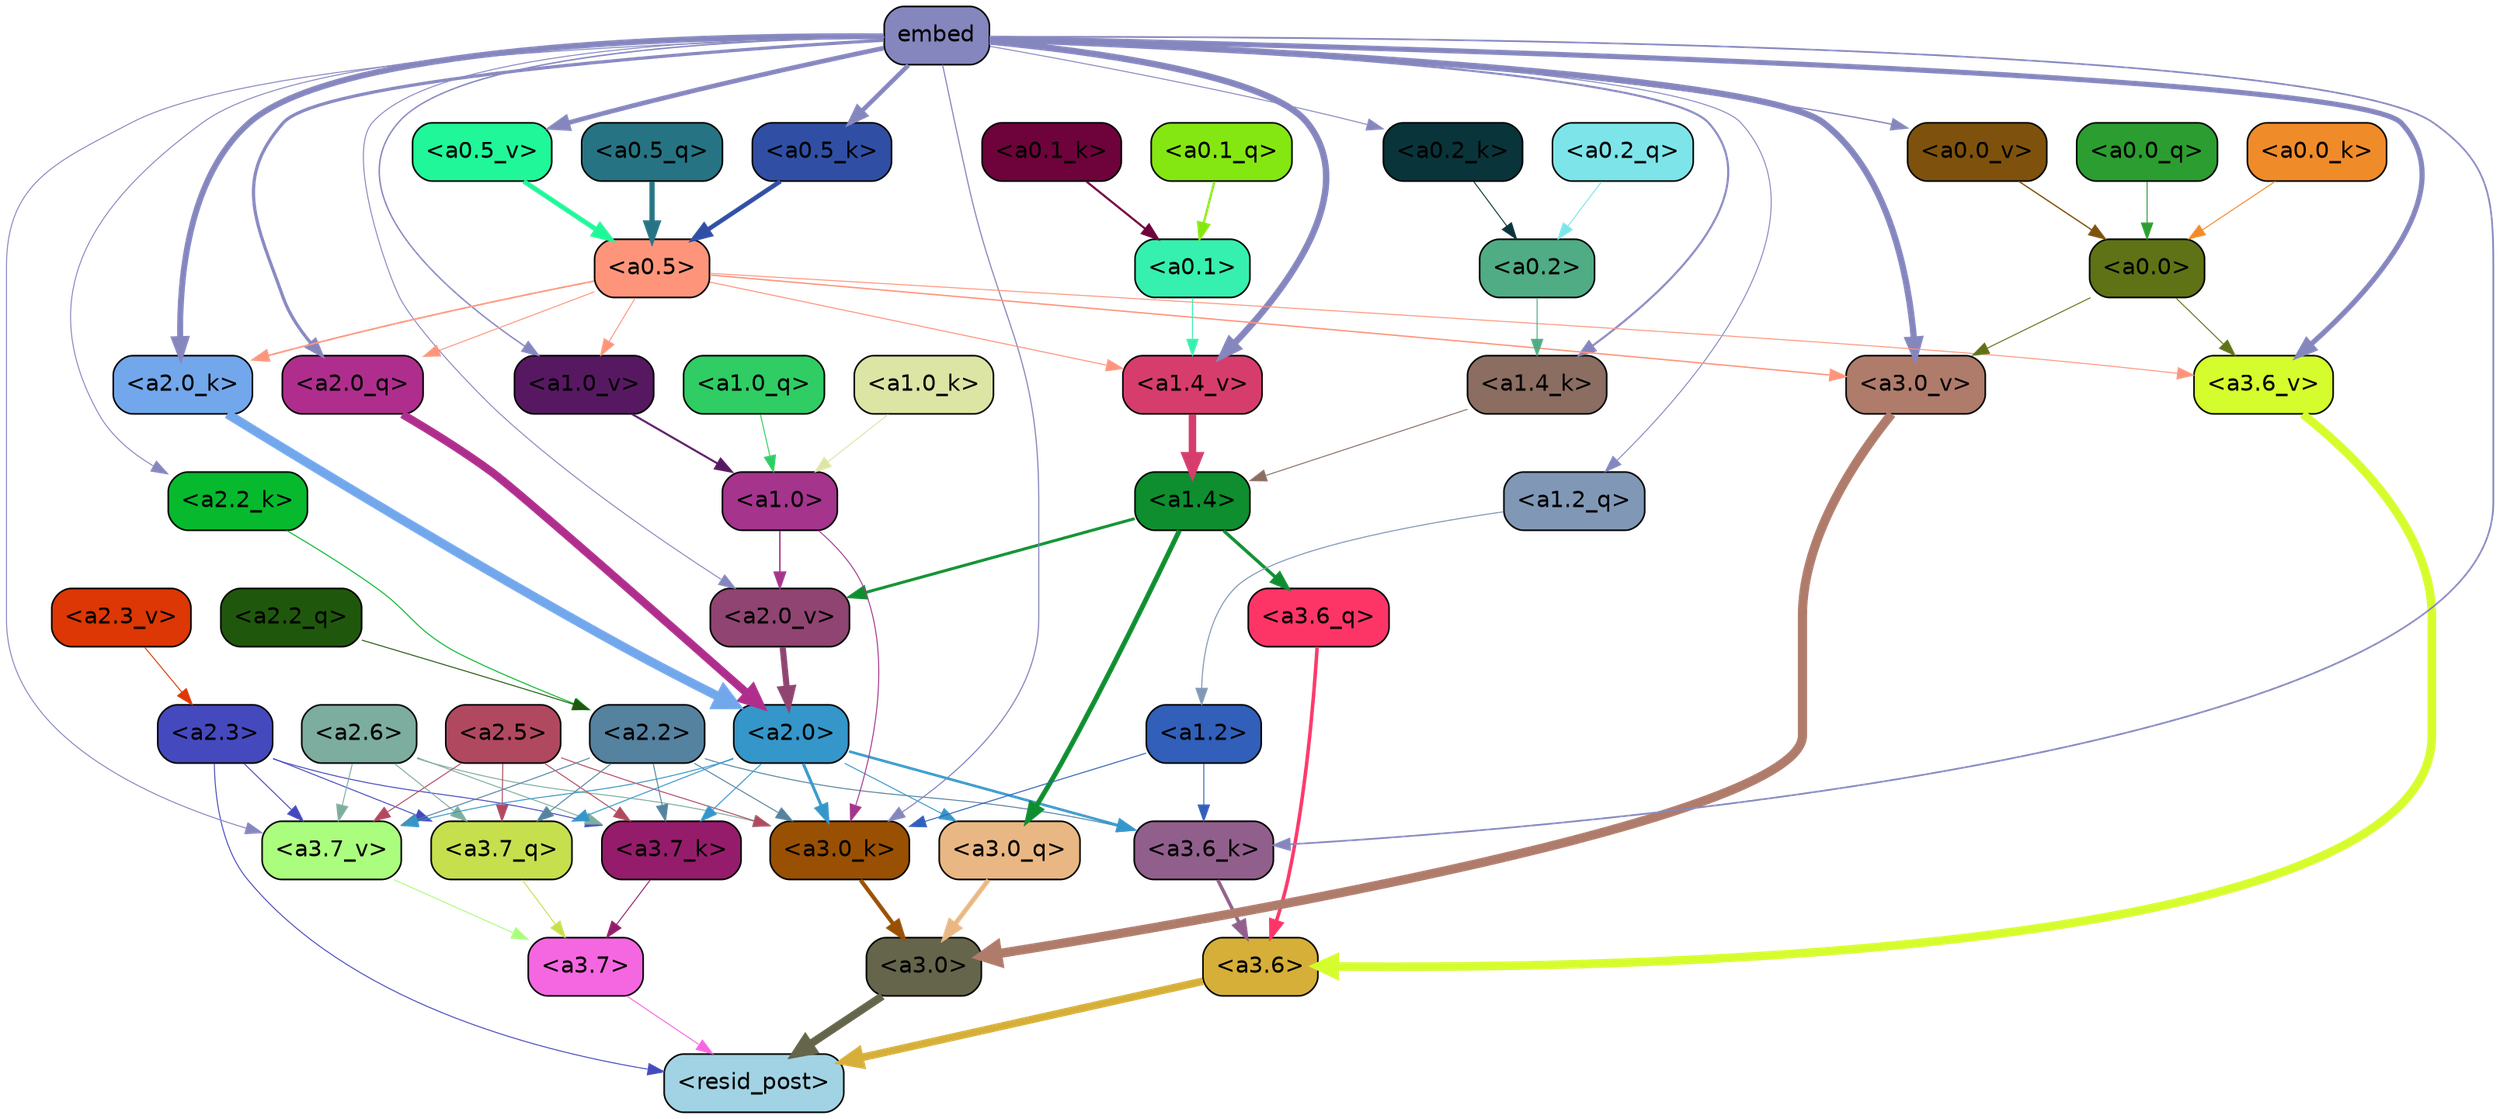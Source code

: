 strict digraph "" {
	graph [bgcolor=transparent,
		layout=dot,
		overlap=false,
		splines=true
	];
	"<a3.7>"	[color=black,
		fillcolor="#f567e1",
		fontname=Helvetica,
		shape=box,
		style="filled, rounded"];
	"<resid_post>"	[color=black,
		fillcolor="#a1d3e4",
		fontname=Helvetica,
		shape=box,
		style="filled, rounded"];
	"<a3.7>" -> "<resid_post>"	[color="#f567e1",
		penwidth=0.6];
	"<a3.6>"	[color=black,
		fillcolor="#d6af39",
		fontname=Helvetica,
		shape=box,
		style="filled, rounded"];
	"<a3.6>" -> "<resid_post>"	[color="#d6af39",
		penwidth=4.751592040061951];
	"<a3.0>"	[color=black,
		fillcolor="#65654b",
		fontname=Helvetica,
		shape=box,
		style="filled, rounded"];
	"<a3.0>" -> "<resid_post>"	[color="#65654b",
		penwidth=4.904066681861877];
	"<a2.3>"	[color=black,
		fillcolor="#4549be",
		fontname=Helvetica,
		shape=box,
		style="filled, rounded"];
	"<a2.3>" -> "<resid_post>"	[color="#4549be",
		penwidth=0.6];
	"<a3.7_q>"	[color=black,
		fillcolor="#c6df4d",
		fontname=Helvetica,
		shape=box,
		style="filled, rounded"];
	"<a2.3>" -> "<a3.7_q>"	[color="#4549be",
		penwidth=0.6];
	"<a3.7_k>"	[color=black,
		fillcolor="#951c6a",
		fontname=Helvetica,
		shape=box,
		style="filled, rounded"];
	"<a2.3>" -> "<a3.7_k>"	[color="#4549be",
		penwidth=0.6];
	"<a3.7_v>"	[color=black,
		fillcolor="#abfd7e",
		fontname=Helvetica,
		shape=box,
		style="filled, rounded"];
	"<a2.3>" -> "<a3.7_v>"	[color="#4549be",
		penwidth=0.6];
	"<a3.7_q>" -> "<a3.7>"	[color="#c6df4d",
		penwidth=0.6];
	"<a3.6_q>"	[color=black,
		fillcolor="#fd3567",
		fontname=Helvetica,
		shape=box,
		style="filled, rounded"];
	"<a3.6_q>" -> "<a3.6>"	[color="#fd3567",
		penwidth=2.160832464694977];
	"<a3.0_q>"	[color=black,
		fillcolor="#e9b783",
		fontname=Helvetica,
		shape=box,
		style="filled, rounded"];
	"<a3.0_q>" -> "<a3.0>"	[color="#e9b783",
		penwidth=2.870753765106201];
	"<a3.7_k>" -> "<a3.7>"	[color="#951c6a",
		penwidth=0.6];
	"<a3.6_k>"	[color=black,
		fillcolor="#915f8c",
		fontname=Helvetica,
		shape=box,
		style="filled, rounded"];
	"<a3.6_k>" -> "<a3.6>"	[color="#915f8c",
		penwidth=2.13908451795578];
	"<a3.0_k>"	[color=black,
		fillcolor="#995002",
		fontname=Helvetica,
		shape=box,
		style="filled, rounded"];
	"<a3.0_k>" -> "<a3.0>"	[color="#995002",
		penwidth=2.520303964614868];
	"<a3.7_v>" -> "<a3.7>"	[color="#abfd7e",
		penwidth=0.6];
	"<a3.6_v>"	[color=black,
		fillcolor="#d5fc2c",
		fontname=Helvetica,
		shape=box,
		style="filled, rounded"];
	"<a3.6_v>" -> "<a3.6>"	[color="#d5fc2c",
		penwidth=5.297133803367615];
	"<a3.0_v>"	[color=black,
		fillcolor="#af7b6b",
		fontname=Helvetica,
		shape=box,
		style="filled, rounded"];
	"<a3.0_v>" -> "<a3.0>"	[color="#af7b6b",
		penwidth=5.680712580680847];
	"<a2.6>"	[color=black,
		fillcolor="#7cad9f",
		fontname=Helvetica,
		shape=box,
		style="filled, rounded"];
	"<a2.6>" -> "<a3.7_q>"	[color="#7cad9f",
		penwidth=0.6];
	"<a2.6>" -> "<a3.7_k>"	[color="#7cad9f",
		penwidth=0.6];
	"<a2.6>" -> "<a3.0_k>"	[color="#7cad9f",
		penwidth=0.6];
	"<a2.6>" -> "<a3.7_v>"	[color="#7cad9f",
		penwidth=0.6];
	"<a2.5>"	[color=black,
		fillcolor="#b0495f",
		fontname=Helvetica,
		shape=box,
		style="filled, rounded"];
	"<a2.5>" -> "<a3.7_q>"	[color="#b0495f",
		penwidth=0.6];
	"<a2.5>" -> "<a3.7_k>"	[color="#b0495f",
		penwidth=0.6];
	"<a2.5>" -> "<a3.0_k>"	[color="#b0495f",
		penwidth=0.6];
	"<a2.5>" -> "<a3.7_v>"	[color="#b0495f",
		penwidth=0.6];
	"<a2.2>"	[color=black,
		fillcolor="#54829f",
		fontname=Helvetica,
		shape=box,
		style="filled, rounded"];
	"<a2.2>" -> "<a3.7_q>"	[color="#54829f",
		penwidth=0.6];
	"<a2.2>" -> "<a3.7_k>"	[color="#54829f",
		penwidth=0.6];
	"<a2.2>" -> "<a3.6_k>"	[color="#54829f",
		penwidth=0.6];
	"<a2.2>" -> "<a3.0_k>"	[color="#54829f",
		penwidth=0.6];
	"<a2.2>" -> "<a3.7_v>"	[color="#54829f",
		penwidth=0.6];
	"<a2.0>"	[color=black,
		fillcolor="#3596c9",
		fontname=Helvetica,
		shape=box,
		style="filled, rounded"];
	"<a2.0>" -> "<a3.7_q>"	[color="#3596c9",
		penwidth=0.6];
	"<a2.0>" -> "<a3.0_q>"	[color="#3596c9",
		penwidth=0.6];
	"<a2.0>" -> "<a3.7_k>"	[color="#3596c9",
		penwidth=0.6];
	"<a2.0>" -> "<a3.6_k>"	[color="#3596c9",
		penwidth=1.5897698998451233];
	"<a2.0>" -> "<a3.0_k>"	[color="#3596c9",
		penwidth=1.8405593037605286];
	"<a2.0>" -> "<a3.7_v>"	[color="#3596c9",
		penwidth=0.6];
	"<a1.4>"	[color=black,
		fillcolor="#0e8e2f",
		fontname=Helvetica,
		shape=box,
		style="filled, rounded"];
	"<a1.4>" -> "<a3.6_q>"	[color="#0e8e2f",
		penwidth=2.0260728895664215];
	"<a1.4>" -> "<a3.0_q>"	[color="#0e8e2f",
		penwidth=3.0185627341270447];
	"<a2.0_v>"	[color=black,
		fillcolor="#8f4471",
		fontname=Helvetica,
		shape=box,
		style="filled, rounded"];
	"<a1.4>" -> "<a2.0_v>"	[color="#0e8e2f",
		penwidth=1.7970525026321411];
	"<a1.2>"	[color=black,
		fillcolor="#315fb9",
		fontname=Helvetica,
		shape=box,
		style="filled, rounded"];
	"<a1.2>" -> "<a3.6_k>"	[color="#315fb9",
		penwidth=0.6];
	"<a1.2>" -> "<a3.0_k>"	[color="#315fb9",
		penwidth=0.6];
	embed	[color=black,
		fillcolor="#8586be",
		fontname=Helvetica,
		shape=box,
		style="filled, rounded"];
	embed -> "<a3.6_k>"	[color="#8586be",
		penwidth=1.046662151813507];
	embed -> "<a3.0_k>"	[color="#8586be",
		penwidth=0.6995279788970947];
	embed -> "<a3.7_v>"	[color="#8586be",
		penwidth=0.6];
	embed -> "<a3.6_v>"	[color="#8586be",
		penwidth=3.1840110421180725];
	embed -> "<a3.0_v>"	[color="#8586be",
		penwidth=3.9005755856633186];
	"<a2.0_q>"	[color=black,
		fillcolor="#af2e8d",
		fontname=Helvetica,
		shape=box,
		style="filled, rounded"];
	embed -> "<a2.0_q>"	[color="#8586be",
		penwidth=1.9669389724731445];
	"<a2.2_k>"	[color=black,
		fillcolor="#07b92d",
		fontname=Helvetica,
		shape=box,
		style="filled, rounded"];
	embed -> "<a2.2_k>"	[color="#8586be",
		penwidth=0.6];
	"<a2.0_k>"	[color=black,
		fillcolor="#72a7ec",
		fontname=Helvetica,
		shape=box,
		style="filled, rounded"];
	embed -> "<a2.0_k>"	[color="#8586be",
		penwidth=3.6898754835128784];
	embed -> "<a2.0_v>"	[color="#8586be",
		penwidth=0.6];
	"<a1.2_q>"	[color=black,
		fillcolor="#8098b6",
		fontname=Helvetica,
		shape=box,
		style="filled, rounded"];
	embed -> "<a1.2_q>"	[color="#8586be",
		penwidth=0.6];
	"<a1.4_k>"	[color=black,
		fillcolor="#8b6d61",
		fontname=Helvetica,
		shape=box,
		style="filled, rounded"];
	embed -> "<a1.4_k>"	[color="#8586be",
		penwidth=1.2758672684431076];
	"<a1.4_v>"	[color=black,
		fillcolor="#d63d6d",
		fontname=Helvetica,
		shape=box,
		style="filled, rounded"];
	embed -> "<a1.4_v>"	[color="#8586be",
		penwidth=3.992354243993759];
	"<a1.0_v>"	[color=black,
		fillcolor="#571862",
		fontname=Helvetica,
		shape=box,
		style="filled, rounded"];
	embed -> "<a1.0_v>"	[color="#8586be",
		penwidth=0.8768336176872253];
	"<a0.5_k>"	[color=black,
		fillcolor="#304fa4",
		fontname=Helvetica,
		shape=box,
		style="filled, rounded"];
	embed -> "<a0.5_k>"	[color="#8586be",
		penwidth=2.7730610966682434];
	"<a0.2_k>"	[color=black,
		fillcolor="#09343a",
		fontname=Helvetica,
		shape=box,
		style="filled, rounded"];
	embed -> "<a0.2_k>"	[color="#8586be",
		penwidth=0.6];
	"<a0.5_v>"	[color=black,
		fillcolor="#20f799",
		fontname=Helvetica,
		shape=box,
		style="filled, rounded"];
	embed -> "<a0.5_v>"	[color="#8586be",
		penwidth=2.881743907928467];
	"<a0.0_v>"	[color=black,
		fillcolor="#7e520c",
		fontname=Helvetica,
		shape=box,
		style="filled, rounded"];
	embed -> "<a0.0_v>"	[color="#8586be",
		penwidth=0.819606889039278];
	"<a1.0>"	[color=black,
		fillcolor="#a4348c",
		fontname=Helvetica,
		shape=box,
		style="filled, rounded"];
	"<a1.0>" -> "<a3.0_k>"	[color="#a4348c",
		penwidth=0.6];
	"<a1.0>" -> "<a2.0_v>"	[color="#a4348c",
		penwidth=0.8836666345596313];
	"<a0.5>"	[color=black,
		fillcolor="#fe957b",
		fontname=Helvetica,
		shape=box,
		style="filled, rounded"];
	"<a0.5>" -> "<a3.6_v>"	[color="#fe957b",
		penwidth=0.6];
	"<a0.5>" -> "<a3.0_v>"	[color="#fe957b",
		penwidth=0.8493617177009583];
	"<a0.5>" -> "<a2.0_q>"	[color="#fe957b",
		penwidth=0.6];
	"<a0.5>" -> "<a2.0_k>"	[color="#fe957b",
		penwidth=0.9942188858985901];
	"<a0.5>" -> "<a1.4_v>"	[color="#fe957b",
		penwidth=0.6379710733890533];
	"<a0.5>" -> "<a1.0_v>"	[color="#fe957b",
		penwidth=0.6];
	"<a0.0>"	[color=black,
		fillcolor="#5f7216",
		fontname=Helvetica,
		shape=box,
		style="filled, rounded"];
	"<a0.0>" -> "<a3.6_v>"	[color="#5f7216",
		penwidth=0.6];
	"<a0.0>" -> "<a3.0_v>"	[color="#5f7216",
		penwidth=0.6];
	"<a2.2_q>"	[color=black,
		fillcolor="#1f580c",
		fontname=Helvetica,
		shape=box,
		style="filled, rounded"];
	"<a2.2_q>" -> "<a2.2>"	[color="#1f580c",
		penwidth=0.6];
	"<a2.0_q>" -> "<a2.0>"	[color="#af2e8d",
		penwidth=5.0040658712387085];
	"<a2.2_k>" -> "<a2.2>"	[color="#07b92d",
		penwidth=0.6304321400821209];
	"<a2.0_k>" -> "<a2.0>"	[color="#72a7ec",
		penwidth=5.6445024609565735];
	"<a2.3_v>"	[color=black,
		fillcolor="#dc3704",
		fontname=Helvetica,
		shape=box,
		style="filled, rounded"];
	"<a2.3_v>" -> "<a2.3>"	[color="#dc3704",
		penwidth=0.6];
	"<a2.0_v>" -> "<a2.0>"	[color="#8f4471",
		penwidth=3.781584322452545];
	"<a1.2_q>" -> "<a1.2>"	[color="#8098b6",
		penwidth=0.6481351256370544];
	"<a1.0_q>"	[color=black,
		fillcolor="#2fcd64",
		fontname=Helvetica,
		shape=box,
		style="filled, rounded"];
	"<a1.0_q>" -> "<a1.0>"	[color="#2fcd64",
		penwidth=0.6];
	"<a1.4_k>" -> "<a1.4>"	[color="#8b6d61",
		penwidth=0.6];
	"<a1.0_k>"	[color=black,
		fillcolor="#dce5a4",
		fontname=Helvetica,
		shape=box,
		style="filled, rounded"];
	"<a1.0_k>" -> "<a1.0>"	[color="#dce5a4",
		penwidth=0.6];
	"<a1.4_v>" -> "<a1.4>"	[color="#d63d6d",
		penwidth=4.602061748504639];
	"<a1.0_v>" -> "<a1.0>"	[color="#571862",
		penwidth=1.227757602930069];
	"<a0.2>"	[color=black,
		fillcolor="#4fac85",
		fontname=Helvetica,
		shape=box,
		style="filled, rounded"];
	"<a0.2>" -> "<a1.4_k>"	[color="#4fac85",
		penwidth=0.6];
	"<a0.1>"	[color=black,
		fillcolor="#36f0af",
		fontname=Helvetica,
		shape=box,
		style="filled, rounded"];
	"<a0.1>" -> "<a1.4_v>"	[color="#36f0af",
		penwidth=0.6];
	"<a0.5_q>"	[color=black,
		fillcolor="#267483",
		fontname=Helvetica,
		shape=box,
		style="filled, rounded"];
	"<a0.5_q>" -> "<a0.5>"	[color="#267483",
		penwidth=3.219071626663208];
	"<a0.2_q>"	[color=black,
		fillcolor="#7de5e9",
		fontname=Helvetica,
		shape=box,
		style="filled, rounded"];
	"<a0.2_q>" -> "<a0.2>"	[color="#7de5e9",
		penwidth=0.6];
	"<a0.1_q>"	[color=black,
		fillcolor="#85e711",
		fontname=Helvetica,
		shape=box,
		style="filled, rounded"];
	"<a0.1_q>" -> "<a0.1>"	[color="#85e711",
		penwidth=1.3519257307052612];
	"<a0.0_q>"	[color=black,
		fillcolor="#2c9d30",
		fontname=Helvetica,
		shape=box,
		style="filled, rounded"];
	"<a0.0_q>" -> "<a0.0>"	[color="#2c9d30",
		penwidth=0.6];
	"<a0.5_k>" -> "<a0.5>"	[color="#304fa4",
		penwidth=2.7730584144592285];
	"<a0.2_k>" -> "<a0.2>"	[color="#09343a",
		penwidth=0.6];
	"<a0.1_k>"	[color=black,
		fillcolor="#6d033a",
		fontname=Helvetica,
		shape=box,
		style="filled, rounded"];
	"<a0.1_k>" -> "<a0.1>"	[color="#6d033a",
		penwidth=1.281095266342163];
	"<a0.0_k>"	[color=black,
		fillcolor="#f08b2a",
		fontname=Helvetica,
		shape=box,
		style="filled, rounded"];
	"<a0.0_k>" -> "<a0.0>"	[color="#f08b2a",
		penwidth=0.6];
	"<a0.5_v>" -> "<a0.5>"	[color="#20f799",
		penwidth=2.9687485098838806];
	"<a0.0_v>" -> "<a0.0>"	[color="#7e520c",
		penwidth=0.8196042068302631];
}
